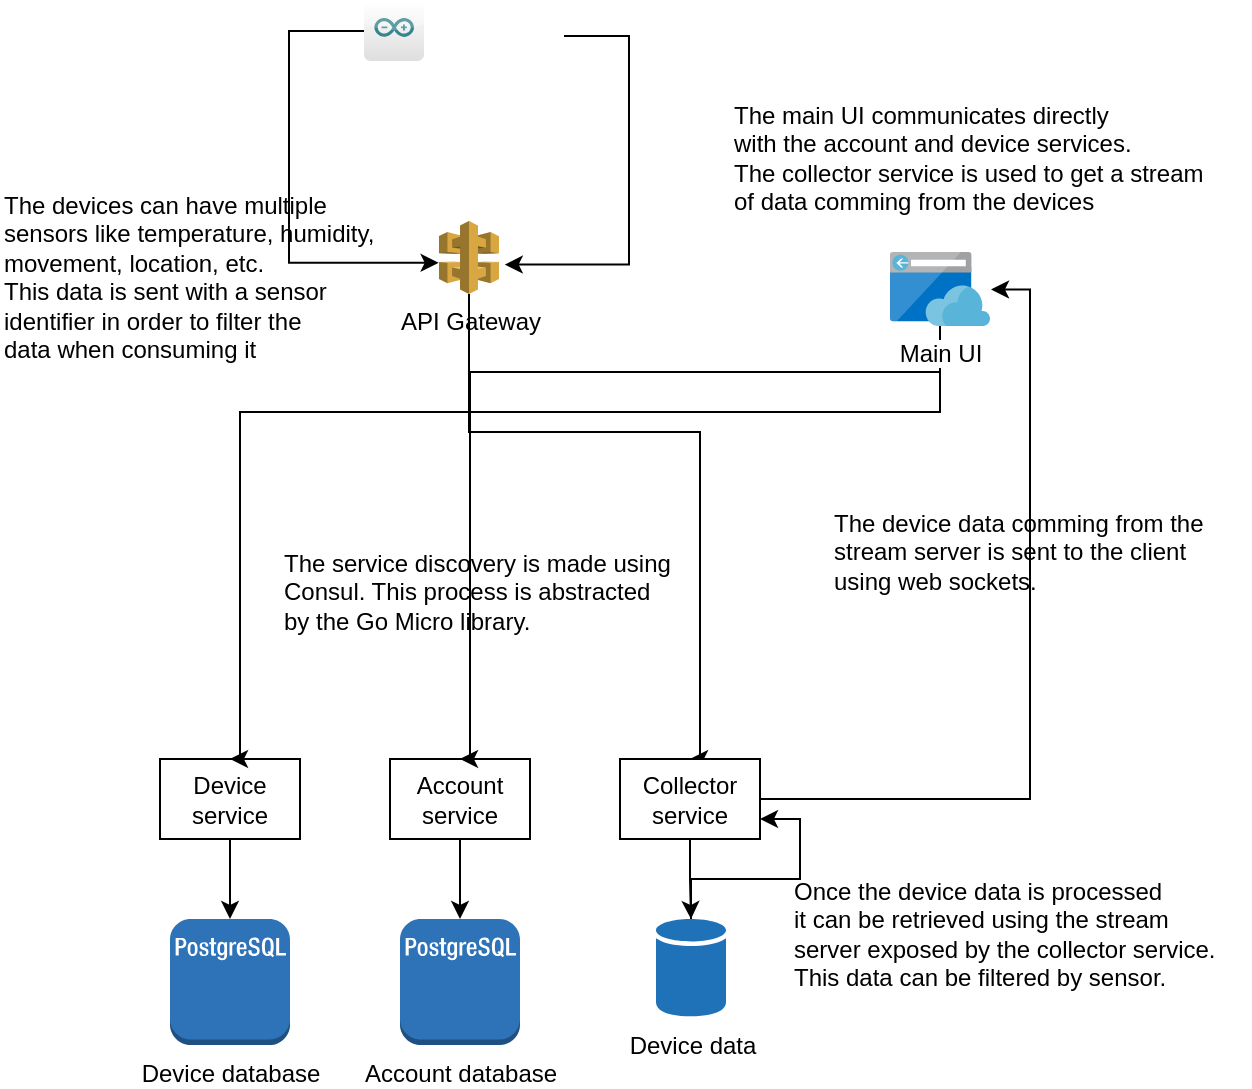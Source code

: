 <mxfile version="10.6.7" type="device"><diagram id="_XSCDFr-hamFjKEFYDqW" name="Page-1"><mxGraphModel dx="1083" dy="553" grid="1" gridSize="10" guides="1" tooltips="1" connect="1" arrows="1" fold="1" page="1" pageScale="1" pageWidth="1700" pageHeight="1100" math="0" shadow="0"><root><mxCell id="0"/><mxCell id="1" parent="0"/><mxCell id="ipjNsY66Q7UGisQoTjTS-13" value="" style="group" vertex="1" connectable="0" parent="1"><mxGeometry x="199.5" y="24.5" width="45" height="47.5" as="geometry"/></mxCell><mxCell id="ipjNsY66Q7UGisQoTjTS-1" value="" style="dashed=0;outlineConnect=0;html=1;align=center;labelPosition=center;verticalLabelPosition=bottom;verticalAlign=top;shape=mxgraph.webicons.arduino;fillColor=#FFFFFF;gradientColor=#DFDEDE;aspect=fixed;" vertex="1" parent="ipjNsY66Q7UGisQoTjTS-13"><mxGeometry x="7.5" width="30" height="30" as="geometry"/></mxCell><mxCell id="ipjNsY66Q7UGisQoTjTS-12" value="" style="group" vertex="1" connectable="0" parent="ipjNsY66Q7UGisQoTjTS-13"><mxGeometry y="32.5" width="45" height="15" as="geometry"/></mxCell><mxCell id="ipjNsY66Q7UGisQoTjTS-11" value="" style="group" vertex="1" connectable="0" parent="ipjNsY66Q7UGisQoTjTS-12"><mxGeometry width="45" height="15" as="geometry"/></mxCell><mxCell id="ipjNsY66Q7UGisQoTjTS-3" value="" style="shape=image;html=1;verticalAlign=top;verticalLabelPosition=bottom;labelBackgroundColor=#ffffff;imageAspect=0;aspect=fixed;image=https://cdn2.iconfinder.com/data/icons/electronic-13/480/3-electronic-arduino-chipset-icon-2-128.png" vertex="1" parent="ipjNsY66Q7UGisQoTjTS-11"><mxGeometry width="15" height="15" as="geometry"/></mxCell><mxCell id="ipjNsY66Q7UGisQoTjTS-4" value="" style="shape=image;html=1;verticalAlign=top;verticalLabelPosition=bottom;labelBackgroundColor=#ffffff;imageAspect=0;aspect=fixed;image=https://cdn2.iconfinder.com/data/icons/electronic-13/480/3-electronic-arduino-chipset-icon-2-128.png" vertex="1" parent="ipjNsY66Q7UGisQoTjTS-11"><mxGeometry x="15" width="15" height="15" as="geometry"/></mxCell><mxCell id="ipjNsY66Q7UGisQoTjTS-5" value="" style="shape=image;html=1;verticalAlign=top;verticalLabelPosition=bottom;labelBackgroundColor=#ffffff;imageAspect=0;aspect=fixed;image=https://cdn2.iconfinder.com/data/icons/electronic-13/480/3-electronic-arduino-chipset-icon-2-128.png" vertex="1" parent="ipjNsY66Q7UGisQoTjTS-11"><mxGeometry x="30" width="15" height="15" as="geometry"/></mxCell><mxCell id="ipjNsY66Q7UGisQoTjTS-14" value="" style="group" vertex="1" connectable="0" parent="1"><mxGeometry x="269.5" y="27" width="45" height="45" as="geometry"/></mxCell><mxCell id="ipjNsY66Q7UGisQoTjTS-2" value="" style="shape=image;html=1;verticalAlign=top;verticalLabelPosition=bottom;labelBackgroundColor=#ffffff;imageAspect=0;aspect=fixed;image=https://cdn0.iconfinder.com/data/icons/flat-round-system/512/raspberry-128.png" vertex="1" parent="ipjNsY66Q7UGisQoTjTS-14"><mxGeometry x="7.5" width="30" height="30" as="geometry"/></mxCell><mxCell id="ipjNsY66Q7UGisQoTjTS-10" value="" style="group" vertex="1" connectable="0" parent="ipjNsY66Q7UGisQoTjTS-14"><mxGeometry y="30" width="45" height="15" as="geometry"/></mxCell><mxCell id="ipjNsY66Q7UGisQoTjTS-7" value="" style="shape=image;html=1;verticalAlign=top;verticalLabelPosition=bottom;labelBackgroundColor=#ffffff;imageAspect=0;aspect=fixed;image=https://cdn2.iconfinder.com/data/icons/electronic-13/480/3-electronic-arduino-chipset-icon-2-128.png" vertex="1" parent="ipjNsY66Q7UGisQoTjTS-10"><mxGeometry width="15" height="15" as="geometry"/></mxCell><mxCell id="ipjNsY66Q7UGisQoTjTS-8" value="" style="shape=image;html=1;verticalAlign=top;verticalLabelPosition=bottom;labelBackgroundColor=#ffffff;imageAspect=0;aspect=fixed;image=https://cdn2.iconfinder.com/data/icons/electronic-13/480/3-electronic-arduino-chipset-icon-2-128.png" vertex="1" parent="ipjNsY66Q7UGisQoTjTS-10"><mxGeometry x="15" width="15" height="15" as="geometry"/></mxCell><mxCell id="ipjNsY66Q7UGisQoTjTS-9" value="" style="shape=image;html=1;verticalAlign=top;verticalLabelPosition=bottom;labelBackgroundColor=#ffffff;imageAspect=0;aspect=fixed;image=https://cdn2.iconfinder.com/data/icons/electronic-13/480/3-electronic-arduino-chipset-icon-2-128.png" vertex="1" parent="ipjNsY66Q7UGisQoTjTS-10"><mxGeometry x="30" width="15" height="15" as="geometry"/></mxCell><mxCell id="ipjNsY66Q7UGisQoTjTS-26" style="edgeStyle=orthogonalEdgeStyle;rounded=0;orthogonalLoop=1;jettySize=auto;html=1;entryX=0.5;entryY=0;entryDx=0;entryDy=0;" edge="1" parent="1" source="ipjNsY66Q7UGisQoTjTS-15" target="ipjNsY66Q7UGisQoTjTS-18"><mxGeometry relative="1" as="geometry"><Array as="points"><mxPoint x="260" y="240"/><mxPoint x="375" y="240"/></Array></mxGeometry></mxCell><mxCell id="ipjNsY66Q7UGisQoTjTS-15" value="API Gateway" style="outlineConnect=0;dashed=0;verticalLabelPosition=bottom;verticalAlign=top;align=center;html=1;shape=mxgraph.aws3.api_gateway;fillColor=#D9A741;gradientColor=none;aspect=fixed;" vertex="1" parent="1"><mxGeometry x="244.5" y="134.5" width="30" height="36.47" as="geometry"/></mxCell><mxCell id="ipjNsY66Q7UGisQoTjTS-29" style="edgeStyle=orthogonalEdgeStyle;rounded=0;orthogonalLoop=1;jettySize=auto;html=1;entryX=0.5;entryY=0;entryDx=0;entryDy=0;entryPerimeter=0;" edge="1" parent="1" source="ipjNsY66Q7UGisQoTjTS-16" target="ipjNsY66Q7UGisQoTjTS-28"><mxGeometry relative="1" as="geometry"/></mxCell><mxCell id="ipjNsY66Q7UGisQoTjTS-16" value="Device service" style="rounded=0;whiteSpace=wrap;html=1;" vertex="1" parent="1"><mxGeometry x="105" y="403.5" width="70" height="40" as="geometry"/></mxCell><mxCell id="ipjNsY66Q7UGisQoTjTS-31" style="edgeStyle=orthogonalEdgeStyle;rounded=0;orthogonalLoop=1;jettySize=auto;html=1;entryX=0.5;entryY=0;entryDx=0;entryDy=0;entryPerimeter=0;" edge="1" parent="1" source="ipjNsY66Q7UGisQoTjTS-17" target="ipjNsY66Q7UGisQoTjTS-30"><mxGeometry relative="1" as="geometry"/></mxCell><mxCell id="ipjNsY66Q7UGisQoTjTS-17" value="Account service" style="rounded=0;whiteSpace=wrap;html=1;" vertex="1" parent="1"><mxGeometry x="220" y="403.5" width="70" height="40" as="geometry"/></mxCell><mxCell id="ipjNsY66Q7UGisQoTjTS-22" style="edgeStyle=orthogonalEdgeStyle;rounded=0;orthogonalLoop=1;jettySize=auto;html=1;entryX=1.01;entryY=0.506;entryDx=0;entryDy=0;entryPerimeter=0;" edge="1" parent="1" source="ipjNsY66Q7UGisQoTjTS-18" target="ipjNsY66Q7UGisQoTjTS-19"><mxGeometry relative="1" as="geometry"/></mxCell><mxCell id="ipjNsY66Q7UGisQoTjTS-33" style="edgeStyle=orthogonalEdgeStyle;rounded=0;orthogonalLoop=1;jettySize=auto;html=1;" edge="1" parent="1" source="ipjNsY66Q7UGisQoTjTS-18" target="ipjNsY66Q7UGisQoTjTS-32"><mxGeometry relative="1" as="geometry"/></mxCell><mxCell id="ipjNsY66Q7UGisQoTjTS-18" value="Collector service" style="rounded=0;whiteSpace=wrap;html=1;" vertex="1" parent="1"><mxGeometry x="335" y="403.5" width="70" height="40" as="geometry"/></mxCell><mxCell id="ipjNsY66Q7UGisQoTjTS-20" style="edgeStyle=orthogonalEdgeStyle;rounded=0;orthogonalLoop=1;jettySize=auto;html=1;entryX=0.5;entryY=0;entryDx=0;entryDy=0;" edge="1" parent="1" source="ipjNsY66Q7UGisQoTjTS-19" target="ipjNsY66Q7UGisQoTjTS-16"><mxGeometry relative="1" as="geometry"><Array as="points"><mxPoint x="495" y="230"/><mxPoint x="145" y="230"/></Array></mxGeometry></mxCell><mxCell id="ipjNsY66Q7UGisQoTjTS-21" style="edgeStyle=orthogonalEdgeStyle;rounded=0;orthogonalLoop=1;jettySize=auto;html=1;entryX=0.5;entryY=0;entryDx=0;entryDy=0;" edge="1" parent="1" source="ipjNsY66Q7UGisQoTjTS-19" target="ipjNsY66Q7UGisQoTjTS-17"><mxGeometry relative="1" as="geometry"><mxPoint x="255" y="360" as="targetPoint"/><Array as="points"><mxPoint x="495" y="210"/><mxPoint x="260" y="210"/><mxPoint x="260" y="404"/></Array></mxGeometry></mxCell><mxCell id="ipjNsY66Q7UGisQoTjTS-19" value="Main UI" style="aspect=fixed;html=1;perimeter=none;align=center;shadow=0;dashed=0;image;fontSize=12;image=img/lib/mscae/App_Service_Frontend.svg;" vertex="1" parent="1"><mxGeometry x="470" y="150" width="50" height="37" as="geometry"/></mxCell><mxCell id="ipjNsY66Q7UGisQoTjTS-24" style="edgeStyle=orthogonalEdgeStyle;rounded=0;orthogonalLoop=1;jettySize=auto;html=1;entryX=-0.006;entryY=0.573;entryDx=0;entryDy=0;entryPerimeter=0;" edge="1" parent="1" source="ipjNsY66Q7UGisQoTjTS-1" target="ipjNsY66Q7UGisQoTjTS-15"><mxGeometry relative="1" as="geometry"><Array as="points"><mxPoint x="169.5" y="39.5"/><mxPoint x="169.5" y="155.5"/></Array></mxGeometry></mxCell><mxCell id="ipjNsY66Q7UGisQoTjTS-25" style="edgeStyle=orthogonalEdgeStyle;rounded=0;orthogonalLoop=1;jettySize=auto;html=1;entryX=1.096;entryY=0.597;entryDx=0;entryDy=0;entryPerimeter=0;" edge="1" parent="1" source="ipjNsY66Q7UGisQoTjTS-2" target="ipjNsY66Q7UGisQoTjTS-15"><mxGeometry relative="1" as="geometry"><Array as="points"><mxPoint x="339.5" y="42"/><mxPoint x="339.5" y="156.5"/></Array></mxGeometry></mxCell><mxCell id="ipjNsY66Q7UGisQoTjTS-28" value="Device database" style="outlineConnect=0;dashed=0;verticalLabelPosition=bottom;verticalAlign=top;align=center;html=1;shape=mxgraph.aws3.postgre_sql_instance;fillColor=#2E73B8;gradientColor=none;" vertex="1" parent="1"><mxGeometry x="110" y="483.5" width="60" height="63" as="geometry"/></mxCell><mxCell id="ipjNsY66Q7UGisQoTjTS-30" value="Account database" style="outlineConnect=0;dashed=0;verticalLabelPosition=bottom;verticalAlign=top;align=center;html=1;shape=mxgraph.aws3.postgre_sql_instance;fillColor=#2E73B8;gradientColor=none;" vertex="1" parent="1"><mxGeometry x="225" y="483.5" width="60" height="63" as="geometry"/></mxCell><mxCell id="ipjNsY66Q7UGisQoTjTS-34" style="edgeStyle=orthogonalEdgeStyle;rounded=0;orthogonalLoop=1;jettySize=auto;html=1;entryX=1;entryY=0.75;entryDx=0;entryDy=0;" edge="1" parent="1" source="ipjNsY66Q7UGisQoTjTS-32" target="ipjNsY66Q7UGisQoTjTS-18"><mxGeometry relative="1" as="geometry"/></mxCell><mxCell id="ipjNsY66Q7UGisQoTjTS-32" value="Device data" style="shadow=0;dashed=0;html=1;strokeColor=none;labelPosition=center;verticalLabelPosition=bottom;verticalAlign=top;outlineConnect=0;align=center;shape=mxgraph.office.databases.database;fillColor=#2072B8;" vertex="1" parent="1"><mxGeometry x="353" y="483.5" width="35" height="49" as="geometry"/></mxCell><mxCell id="ipjNsY66Q7UGisQoTjTS-35" value="The main UI communicates directly&lt;br&gt;with the account and device services.&lt;br&gt;The collector service is used to get a stream&lt;br&gt;of data comming from the devices&lt;br&gt;" style="text;html=1;resizable=0;points=[];autosize=1;align=left;verticalAlign=top;spacingTop=-4;" vertex="1" parent="1"><mxGeometry x="390" y="72" width="250" height="60" as="geometry"/></mxCell><mxCell id="ipjNsY66Q7UGisQoTjTS-36" value="The devices can have multiple&lt;br&gt;sensors like temperature, humidity,&lt;br&gt;movement, location, etc.&lt;br&gt;This data is sent with a sensor&lt;br&gt;identifier in order to filter the&lt;br&gt;data when consuming it&lt;br&gt;" style="text;html=1;resizable=0;points=[];autosize=1;align=left;verticalAlign=top;spacingTop=-4;" vertex="1" parent="1"><mxGeometry x="25" y="117" width="200" height="90" as="geometry"/></mxCell><mxCell id="ipjNsY66Q7UGisQoTjTS-37" value="Once the device data is processed&lt;br&gt;it can be retrieved using the stream&amp;nbsp;&lt;br&gt;server exposed by the collector service.&lt;br&gt;This data can be filtered by sensor.&lt;br&gt;" style="text;html=1;resizable=0;points=[];autosize=1;align=left;verticalAlign=top;spacingTop=-4;" vertex="1" parent="1"><mxGeometry x="420" y="460" width="230" height="60" as="geometry"/></mxCell><mxCell id="ipjNsY66Q7UGisQoTjTS-38" value="The device data comming from the&lt;br&gt;stream server is sent to the client&lt;br&gt;using web sockets.&lt;br&gt;" style="text;html=1;resizable=0;points=[];autosize=1;align=left;verticalAlign=top;spacingTop=-4;" vertex="1" parent="1"><mxGeometry x="440" y="276" width="200" height="40" as="geometry"/></mxCell><mxCell id="ipjNsY66Q7UGisQoTjTS-39" value="The service discovery is made using&lt;br&gt;Consul. This process is abstracted&lt;br&gt;by the Go Micro library.&lt;br&gt;" style="text;html=1;resizable=0;points=[];autosize=1;align=left;verticalAlign=top;spacingTop=-4;" vertex="1" parent="1"><mxGeometry x="164.5" y="296" width="210" height="40" as="geometry"/></mxCell></root></mxGraphModel></diagram></mxfile>